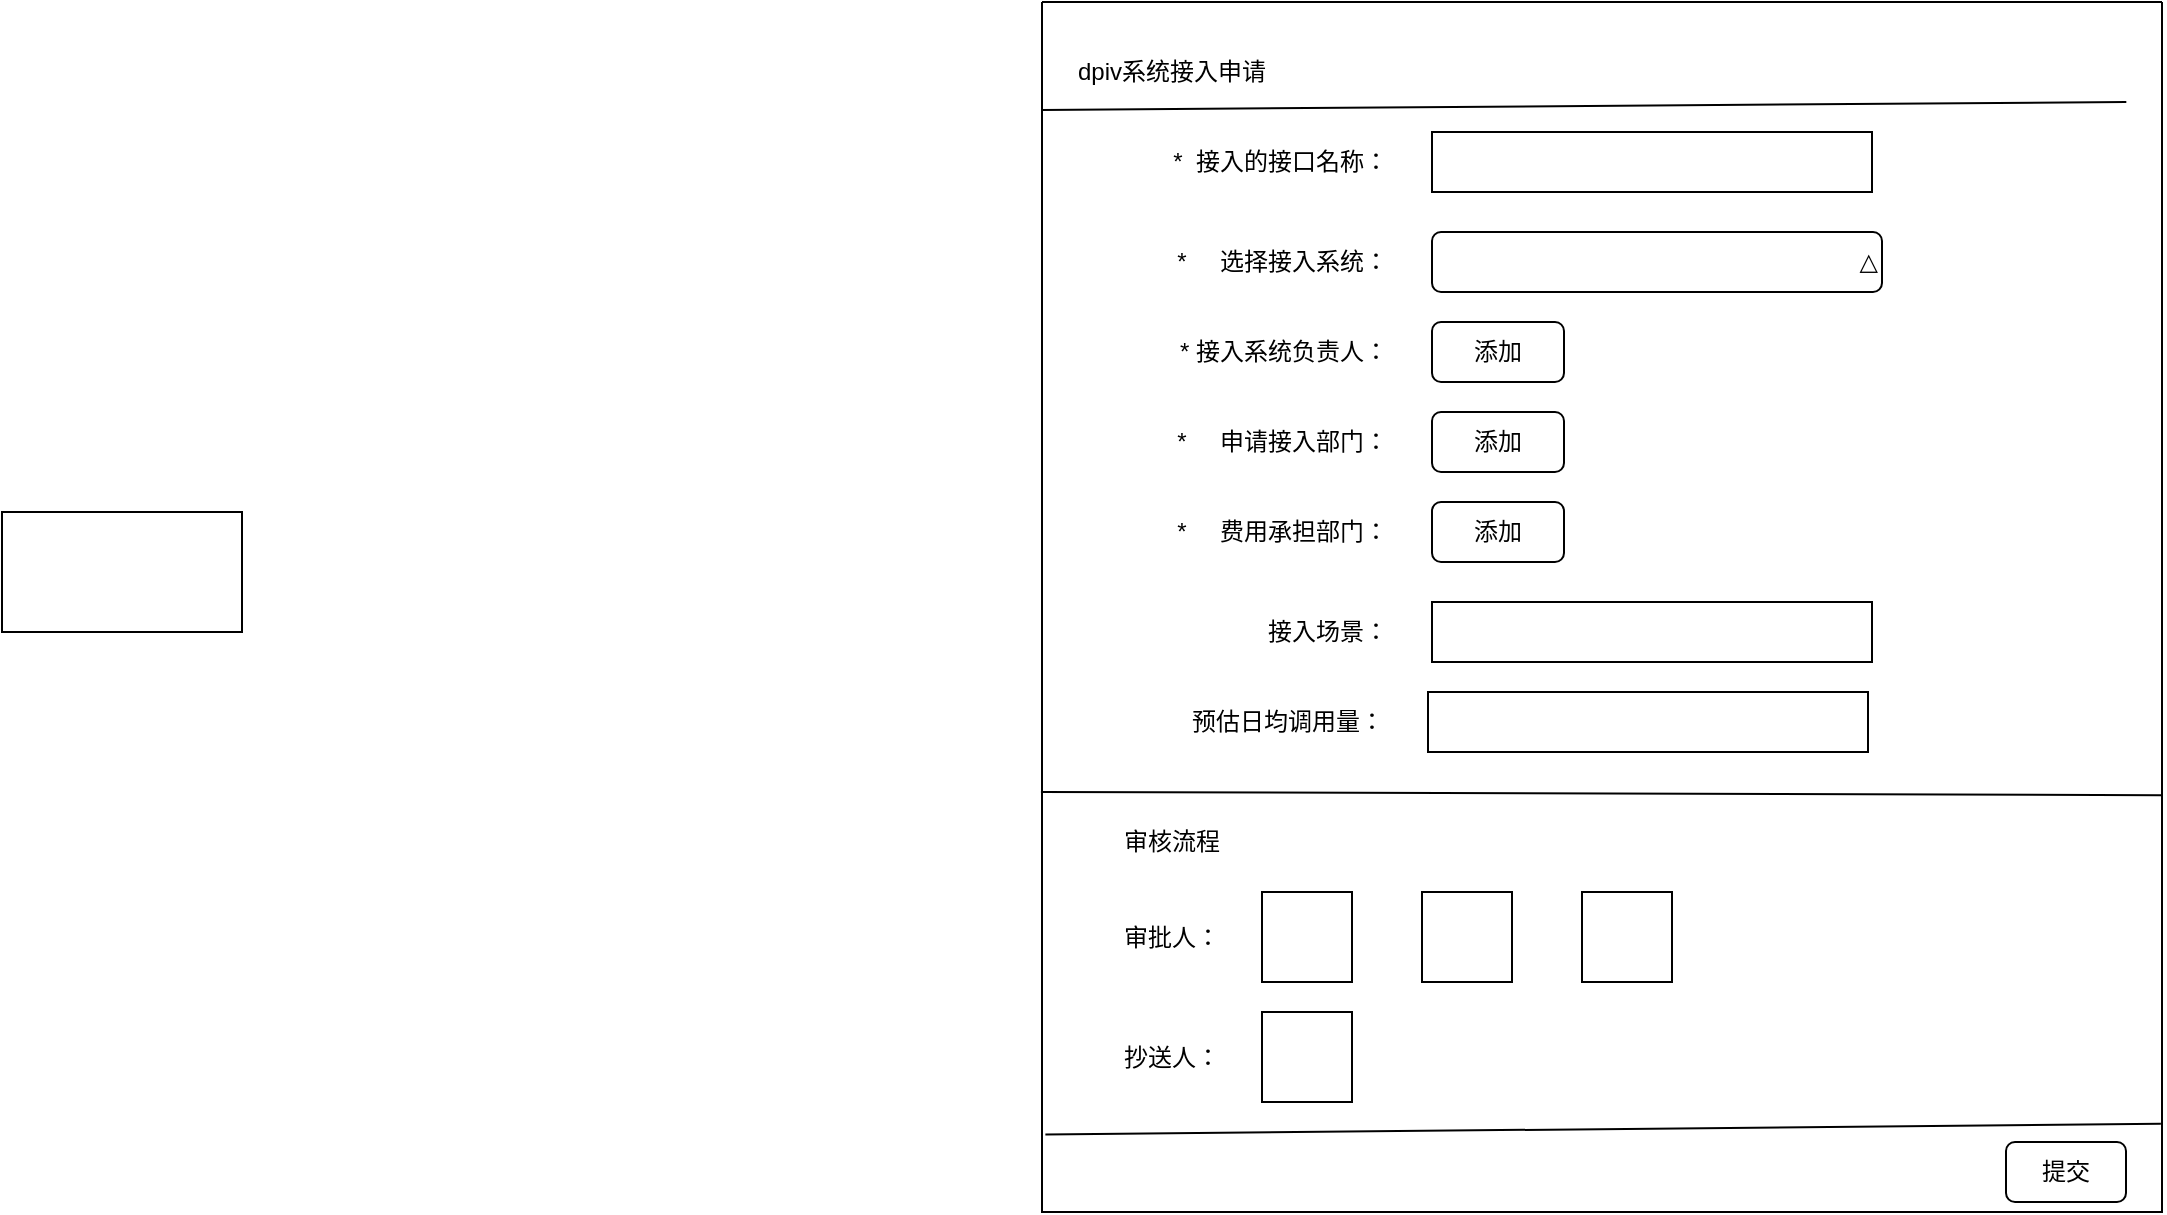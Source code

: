 <mxfile version="17.2.4" type="github" pages="2">
  <diagram id="SPryIYpsjw8ReC2oxJ1D" name="系统接入申请">
    <mxGraphModel dx="2329" dy="609" grid="1" gridSize="10" guides="1" tooltips="1" connect="1" arrows="1" fold="1" page="1" pageScale="1" pageWidth="827" pageHeight="1169" math="0" shadow="0">
      <root>
        <mxCell id="0" />
        <mxCell id="1" parent="0" />
        <mxCell id="x-UZEwV3KDi1-HlXAOjM-2" value="" style="swimlane;startSize=0;" vertex="1" parent="1">
          <mxGeometry x="170" y="85" width="560" height="605" as="geometry" />
        </mxCell>
        <mxCell id="x-UZEwV3KDi1-HlXAOjM-6" value="dpiv系统接入申请" style="text;html=1;strokeColor=none;fillColor=none;align=center;verticalAlign=middle;whiteSpace=wrap;rounded=0;" vertex="1" parent="x-UZEwV3KDi1-HlXAOjM-2">
          <mxGeometry y="20" width="130" height="30" as="geometry" />
        </mxCell>
        <mxCell id="x-UZEwV3KDi1-HlXAOjM-10" value="*&amp;nbsp; &amp;nbsp; &amp;nbsp;申请接入部门：" style="text;html=1;strokeColor=none;fillColor=none;align=right;verticalAlign=middle;whiteSpace=wrap;rounded=0;" vertex="1" parent="x-UZEwV3KDi1-HlXAOjM-2">
          <mxGeometry x="45" y="205" width="130" height="30" as="geometry" />
        </mxCell>
        <mxCell id="x-UZEwV3KDi1-HlXAOjM-16" value="*&amp;nbsp; &amp;nbsp; &amp;nbsp;费用承担部门：" style="text;html=1;strokeColor=none;fillColor=none;align=right;verticalAlign=middle;whiteSpace=wrap;rounded=0;" vertex="1" parent="x-UZEwV3KDi1-HlXAOjM-2">
          <mxGeometry x="65" y="250" width="110" height="30" as="geometry" />
        </mxCell>
        <mxCell id="x-UZEwV3KDi1-HlXAOjM-20" value="添加" style="rounded=1;whiteSpace=wrap;html=1;" vertex="1" parent="x-UZEwV3KDi1-HlXAOjM-2">
          <mxGeometry x="195" y="205" width="66" height="30" as="geometry" />
        </mxCell>
        <mxCell id="x-UZEwV3KDi1-HlXAOjM-21" value="添加" style="rounded=1;whiteSpace=wrap;html=1;" vertex="1" parent="x-UZEwV3KDi1-HlXAOjM-2">
          <mxGeometry x="195" y="250" width="66" height="30" as="geometry" />
        </mxCell>
        <mxCell id="x-UZEwV3KDi1-HlXAOjM-22" value="*&amp;nbsp; 接入的接口名称：" style="text;html=1;strokeColor=none;fillColor=none;align=right;verticalAlign=middle;whiteSpace=wrap;rounded=0;" vertex="1" parent="x-UZEwV3KDi1-HlXAOjM-2">
          <mxGeometry x="45" y="65" width="130" height="30" as="geometry" />
        </mxCell>
        <mxCell id="x-UZEwV3KDi1-HlXAOjM-23" value="" style="rounded=0;whiteSpace=wrap;html=1;" vertex="1" parent="x-UZEwV3KDi1-HlXAOjM-2">
          <mxGeometry x="195" y="65" width="220" height="30" as="geometry" />
        </mxCell>
        <mxCell id="x-UZEwV3KDi1-HlXAOjM-24" value="*&amp;nbsp; &amp;nbsp; &amp;nbsp;选择接入系统：" style="text;html=1;strokeColor=none;fillColor=none;align=right;verticalAlign=middle;whiteSpace=wrap;rounded=0;" vertex="1" parent="x-UZEwV3KDi1-HlXAOjM-2">
          <mxGeometry x="45" y="115" width="130" height="30" as="geometry" />
        </mxCell>
        <mxCell id="x-UZEwV3KDi1-HlXAOjM-25" value="△" style="rounded=1;whiteSpace=wrap;html=1;align=right;" vertex="1" parent="x-UZEwV3KDi1-HlXAOjM-2">
          <mxGeometry x="195" y="115" width="225" height="30" as="geometry" />
        </mxCell>
        <mxCell id="x-UZEwV3KDi1-HlXAOjM-26" value="* 接入系统负责人：" style="text;html=1;strokeColor=none;fillColor=none;align=right;verticalAlign=middle;whiteSpace=wrap;rounded=0;" vertex="1" parent="x-UZEwV3KDi1-HlXAOjM-2">
          <mxGeometry x="45" y="160" width="130" height="30" as="geometry" />
        </mxCell>
        <mxCell id="x-UZEwV3KDi1-HlXAOjM-27" value="添加" style="rounded=1;whiteSpace=wrap;html=1;" vertex="1" parent="x-UZEwV3KDi1-HlXAOjM-2">
          <mxGeometry x="195" y="160" width="66" height="30" as="geometry" />
        </mxCell>
        <mxCell id="x-UZEwV3KDi1-HlXAOjM-28" value="接入场景：" style="text;html=1;strokeColor=none;fillColor=none;align=right;verticalAlign=middle;whiteSpace=wrap;rounded=0;" vertex="1" parent="x-UZEwV3KDi1-HlXAOjM-2">
          <mxGeometry x="45" y="300" width="130" height="30" as="geometry" />
        </mxCell>
        <mxCell id="x-UZEwV3KDi1-HlXAOjM-32" value="" style="rounded=0;whiteSpace=wrap;html=1;" vertex="1" parent="x-UZEwV3KDi1-HlXAOjM-2">
          <mxGeometry x="195" y="300" width="220" height="30" as="geometry" />
        </mxCell>
        <mxCell id="x-UZEwV3KDi1-HlXAOjM-33" value="预估日均调用量：" style="text;html=1;strokeColor=none;fillColor=none;align=right;verticalAlign=middle;whiteSpace=wrap;rounded=0;" vertex="1" parent="x-UZEwV3KDi1-HlXAOjM-2">
          <mxGeometry x="43" y="345" width="130" height="30" as="geometry" />
        </mxCell>
        <mxCell id="x-UZEwV3KDi1-HlXAOjM-34" value="" style="rounded=0;whiteSpace=wrap;html=1;" vertex="1" parent="x-UZEwV3KDi1-HlXAOjM-2">
          <mxGeometry x="193" y="345" width="220" height="30" as="geometry" />
        </mxCell>
        <mxCell id="x-UZEwV3KDi1-HlXAOjM-37" value="审核流程" style="text;html=1;strokeColor=none;fillColor=none;align=center;verticalAlign=middle;whiteSpace=wrap;rounded=0;" vertex="1" parent="x-UZEwV3KDi1-HlXAOjM-2">
          <mxGeometry y="405" width="130" height="30" as="geometry" />
        </mxCell>
        <mxCell id="x-UZEwV3KDi1-HlXAOjM-39" value="" style="whiteSpace=wrap;html=1;aspect=fixed;" vertex="1" parent="x-UZEwV3KDi1-HlXAOjM-2">
          <mxGeometry x="110" y="445" width="45" height="45" as="geometry" />
        </mxCell>
        <mxCell id="x-UZEwV3KDi1-HlXAOjM-40" value="审批人：" style="text;html=1;strokeColor=none;fillColor=none;align=center;verticalAlign=middle;whiteSpace=wrap;rounded=0;" vertex="1" parent="x-UZEwV3KDi1-HlXAOjM-2">
          <mxGeometry y="452.5" width="130" height="30" as="geometry" />
        </mxCell>
        <mxCell id="x-UZEwV3KDi1-HlXAOjM-41" value="" style="whiteSpace=wrap;html=1;aspect=fixed;" vertex="1" parent="x-UZEwV3KDi1-HlXAOjM-2">
          <mxGeometry x="190" y="445" width="45" height="45" as="geometry" />
        </mxCell>
        <mxCell id="x-UZEwV3KDi1-HlXAOjM-42" value="" style="whiteSpace=wrap;html=1;aspect=fixed;" vertex="1" parent="x-UZEwV3KDi1-HlXAOjM-2">
          <mxGeometry x="270" y="445" width="45" height="45" as="geometry" />
        </mxCell>
        <mxCell id="x-UZEwV3KDi1-HlXAOjM-43" value="抄送人：" style="text;html=1;strokeColor=none;fillColor=none;align=center;verticalAlign=middle;whiteSpace=wrap;rounded=0;" vertex="1" parent="x-UZEwV3KDi1-HlXAOjM-2">
          <mxGeometry y="512.5" width="130" height="30" as="geometry" />
        </mxCell>
        <mxCell id="x-UZEwV3KDi1-HlXAOjM-44" value="" style="whiteSpace=wrap;html=1;aspect=fixed;" vertex="1" parent="x-UZEwV3KDi1-HlXAOjM-2">
          <mxGeometry x="110" y="505" width="45" height="45" as="geometry" />
        </mxCell>
        <mxCell id="x-UZEwV3KDi1-HlXAOjM-47" value="提交" style="rounded=1;whiteSpace=wrap;html=1;" vertex="1" parent="x-UZEwV3KDi1-HlXAOjM-2">
          <mxGeometry x="482" y="570" width="60" height="30" as="geometry" />
        </mxCell>
        <mxCell id="x-UZEwV3KDi1-HlXAOjM-5" value="" style="endArrow=none;html=1;rounded=0;exitX=-0.003;exitY=0.082;exitDx=0;exitDy=0;exitPerimeter=0;entryX=1.001;entryY=0.078;entryDx=0;entryDy=0;entryPerimeter=0;" edge="1" parent="1">
          <mxGeometry width="50" height="50" relative="1" as="geometry">
            <mxPoint x="170.0" y="139" as="sourcePoint" />
            <mxPoint x="712.16" y="135" as="targetPoint" />
          </mxGeometry>
        </mxCell>
        <mxCell id="x-UZEwV3KDi1-HlXAOjM-35" value="" style="endArrow=none;html=1;rounded=0;exitX=-0.001;exitY=0.714;exitDx=0;exitDy=0;exitPerimeter=0;entryX=1;entryY=0.719;entryDx=0;entryDy=0;entryPerimeter=0;" edge="1" parent="1">
          <mxGeometry width="50" height="50" relative="1" as="geometry">
            <mxPoint x="169.46" y="479.97" as="sourcePoint" />
            <mxPoint x="730" y="481.575" as="targetPoint" />
          </mxGeometry>
        </mxCell>
        <mxCell id="x-UZEwV3KDi1-HlXAOjM-38" value="" style="rounded=0;whiteSpace=wrap;html=1;" vertex="1" parent="1">
          <mxGeometry x="-350" y="340" width="120" height="60" as="geometry" />
        </mxCell>
        <mxCell id="x-UZEwV3KDi1-HlXAOjM-45" value="" style="endArrow=none;html=1;rounded=0;exitX=0.003;exitY=0.936;exitDx=0;exitDy=0;exitPerimeter=0;entryX=0.999;entryY=0.927;entryDx=0;entryDy=0;entryPerimeter=0;" edge="1" parent="1" source="x-UZEwV3KDi1-HlXAOjM-2" target="x-UZEwV3KDi1-HlXAOjM-2">
          <mxGeometry width="50" height="50" relative="1" as="geometry">
            <mxPoint x="179.46" y="489.97" as="sourcePoint" />
            <mxPoint x="740" y="491.575" as="targetPoint" />
          </mxGeometry>
        </mxCell>
      </root>
    </mxGraphModel>
  </diagram>
  <diagram id="u-PxxDbpQcnC8XoLrh4K" name="自助查询">
    <mxGraphModel dx="1502" dy="609" grid="1" gridSize="10" guides="1" tooltips="1" connect="1" arrows="1" fold="1" page="1" pageScale="1" pageWidth="827" pageHeight="1169" math="0" shadow="0">
      <root>
        <mxCell id="0" />
        <mxCell id="1" parent="0" />
        <mxCell id="EwAFlvkXxYl7o3pyVqEa-1" value="" style="swimlane;startSize=0;" vertex="1" parent="1">
          <mxGeometry x="60" y="50" width="760" height="540" as="geometry" />
        </mxCell>
        <mxCell id="EwAFlvkXxYl7o3pyVqEa-2" value="自助查询页面" style="text;html=1;strokeColor=none;fillColor=none;align=center;verticalAlign=middle;whiteSpace=wrap;rounded=0;" vertex="1" parent="EwAFlvkXxYl7o3pyVqEa-1">
          <mxGeometry x="30" y="4" width="80" height="30" as="geometry" />
        </mxCell>
        <mxCell id="EwAFlvkXxYl7o3pyVqEa-4" value="" style="rounded=0;whiteSpace=wrap;html=1;" vertex="1" parent="EwAFlvkXxYl7o3pyVqEa-1">
          <mxGeometry x="100" y="54" width="120" height="30" as="geometry" />
        </mxCell>
        <mxCell id="EwAFlvkXxYl7o3pyVqEa-5" value="部门编码：" style="text;html=1;strokeColor=none;fillColor=none;align=center;verticalAlign=middle;whiteSpace=wrap;rounded=0;" vertex="1" parent="EwAFlvkXxYl7o3pyVqEa-1">
          <mxGeometry x="30" y="54" width="70" height="30" as="geometry" />
        </mxCell>
        <mxCell id="EwAFlvkXxYl7o3pyVqEa-6" value="" style="rounded=0;whiteSpace=wrap;html=1;" vertex="1" parent="EwAFlvkXxYl7o3pyVqEa-1">
          <mxGeometry x="316" y="54" width="120" height="30" as="geometry" />
        </mxCell>
        <mxCell id="EwAFlvkXxYl7o3pyVqEa-7" value="系统简码：" style="text;html=1;strokeColor=none;fillColor=none;align=center;verticalAlign=middle;whiteSpace=wrap;rounded=0;" vertex="1" parent="EwAFlvkXxYl7o3pyVqEa-1">
          <mxGeometry x="246" y="54" width="70" height="30" as="geometry" />
        </mxCell>
        <mxCell id="EwAFlvkXxYl7o3pyVqEa-8" value="" style="rounded=0;whiteSpace=wrap;html=1;" vertex="1" parent="EwAFlvkXxYl7o3pyVqEa-1">
          <mxGeometry x="100" y="105" width="120" height="30" as="geometry" />
        </mxCell>
        <mxCell id="EwAFlvkXxYl7o3pyVqEa-9" value="开始时间：" style="text;html=1;strokeColor=none;fillColor=none;align=center;verticalAlign=middle;whiteSpace=wrap;rounded=0;" vertex="1" parent="EwAFlvkXxYl7o3pyVqEa-1">
          <mxGeometry x="30" y="105" width="70" height="30" as="geometry" />
        </mxCell>
        <mxCell id="EwAFlvkXxYl7o3pyVqEa-10" value="" style="rounded=0;whiteSpace=wrap;html=1;" vertex="1" parent="EwAFlvkXxYl7o3pyVqEa-1">
          <mxGeometry x="316" y="105" width="120" height="30" as="geometry" />
        </mxCell>
        <mxCell id="EwAFlvkXxYl7o3pyVqEa-11" value="结束时间：" style="text;html=1;strokeColor=none;fillColor=none;align=center;verticalAlign=middle;whiteSpace=wrap;rounded=0;" vertex="1" parent="EwAFlvkXxYl7o3pyVqEa-1">
          <mxGeometry x="244" y="105" width="70" height="30" as="geometry" />
        </mxCell>
        <mxCell id="EwAFlvkXxYl7o3pyVqEa-12" value="" style="rounded=0;whiteSpace=wrap;html=1;" vertex="1" parent="EwAFlvkXxYl7o3pyVqEa-1">
          <mxGeometry x="570" y="54" width="120" height="30" as="geometry" />
        </mxCell>
        <mxCell id="EwAFlvkXxYl7o3pyVqEa-13" value="供应商编码：" style="text;html=1;strokeColor=none;fillColor=none;align=center;verticalAlign=middle;whiteSpace=wrap;rounded=0;" vertex="1" parent="EwAFlvkXxYl7o3pyVqEa-1">
          <mxGeometry x="470" y="54" width="80" height="30" as="geometry" />
        </mxCell>
        <mxCell id="EwAFlvkXxYl7o3pyVqEa-14" value="查询" style="rounded=1;whiteSpace=wrap;html=1;" vertex="1" parent="EwAFlvkXxYl7o3pyVqEa-1">
          <mxGeometry x="472" y="105" width="60" height="30" as="geometry" />
        </mxCell>
        <mxCell id="EwAFlvkXxYl7o3pyVqEa-15" value="重置" style="rounded=1;whiteSpace=wrap;html=1;" vertex="1" parent="EwAFlvkXxYl7o3pyVqEa-1">
          <mxGeometry x="550" y="105" width="60" height="30" as="geometry" />
        </mxCell>
        <mxCell id="EwAFlvkXxYl7o3pyVqEa-32" value="" style="shape=table;html=1;whiteSpace=wrap;startSize=0;container=1;collapsible=0;childLayout=tableLayout;" vertex="1" parent="EwAFlvkXxYl7o3pyVqEa-1">
          <mxGeometry x="30" y="221" width="230" height="120" as="geometry" />
        </mxCell>
        <mxCell id="EwAFlvkXxYl7o3pyVqEa-33" value="" style="shape=tableRow;horizontal=0;startSize=0;swimlaneHead=0;swimlaneBody=0;top=0;left=0;bottom=0;right=0;collapsible=0;dropTarget=0;fillColor=none;points=[[0,0.5],[1,0.5]];portConstraint=eastwest;" vertex="1" parent="EwAFlvkXxYl7o3pyVqEa-32">
          <mxGeometry width="230" height="40" as="geometry" />
        </mxCell>
        <mxCell id="EwAFlvkXxYl7o3pyVqEa-34" value="序号" style="shape=partialRectangle;html=1;whiteSpace=wrap;connectable=0;fillColor=none;top=0;left=0;bottom=0;right=0;overflow=hidden;" vertex="1" parent="EwAFlvkXxYl7o3pyVqEa-33">
          <mxGeometry width="77" height="40" as="geometry">
            <mxRectangle width="77" height="40" as="alternateBounds" />
          </mxGeometry>
        </mxCell>
        <mxCell id="EwAFlvkXxYl7o3pyVqEa-35" value="部门编码" style="shape=partialRectangle;html=1;whiteSpace=wrap;connectable=0;fillColor=none;top=0;left=0;bottom=0;right=0;overflow=hidden;" vertex="1" parent="EwAFlvkXxYl7o3pyVqEa-33">
          <mxGeometry x="77" width="76" height="40" as="geometry">
            <mxRectangle width="76" height="40" as="alternateBounds" />
          </mxGeometry>
        </mxCell>
        <mxCell id="EwAFlvkXxYl7o3pyVqEa-36" value="部门名称" style="shape=partialRectangle;html=1;whiteSpace=wrap;connectable=0;fillColor=none;top=0;left=0;bottom=0;right=0;overflow=hidden;" vertex="1" parent="EwAFlvkXxYl7o3pyVqEa-33">
          <mxGeometry x="153" width="77" height="40" as="geometry">
            <mxRectangle width="77" height="40" as="alternateBounds" />
          </mxGeometry>
        </mxCell>
        <mxCell id="EwAFlvkXxYl7o3pyVqEa-37" value="" style="shape=tableRow;horizontal=0;startSize=0;swimlaneHead=0;swimlaneBody=0;top=0;left=0;bottom=0;right=0;collapsible=0;dropTarget=0;fillColor=none;points=[[0,0.5],[1,0.5]];portConstraint=eastwest;" vertex="1" parent="EwAFlvkXxYl7o3pyVqEa-32">
          <mxGeometry y="40" width="230" height="40" as="geometry" />
        </mxCell>
        <mxCell id="EwAFlvkXxYl7o3pyVqEa-38" value="" style="shape=partialRectangle;html=1;whiteSpace=wrap;connectable=0;fillColor=none;top=0;left=0;bottom=0;right=0;overflow=hidden;" vertex="1" parent="EwAFlvkXxYl7o3pyVqEa-37">
          <mxGeometry width="77" height="40" as="geometry">
            <mxRectangle width="77" height="40" as="alternateBounds" />
          </mxGeometry>
        </mxCell>
        <mxCell id="EwAFlvkXxYl7o3pyVqEa-39" value="" style="shape=partialRectangle;html=1;whiteSpace=wrap;connectable=0;fillColor=none;top=0;left=0;bottom=0;right=0;overflow=hidden;" vertex="1" parent="EwAFlvkXxYl7o3pyVqEa-37">
          <mxGeometry x="77" width="76" height="40" as="geometry">
            <mxRectangle width="76" height="40" as="alternateBounds" />
          </mxGeometry>
        </mxCell>
        <mxCell id="EwAFlvkXxYl7o3pyVqEa-40" value="" style="shape=partialRectangle;html=1;whiteSpace=wrap;connectable=0;fillColor=none;top=0;left=0;bottom=0;right=0;overflow=hidden;" vertex="1" parent="EwAFlvkXxYl7o3pyVqEa-37">
          <mxGeometry x="153" width="77" height="40" as="geometry">
            <mxRectangle width="77" height="40" as="alternateBounds" />
          </mxGeometry>
        </mxCell>
        <mxCell id="EwAFlvkXxYl7o3pyVqEa-41" value="" style="shape=tableRow;horizontal=0;startSize=0;swimlaneHead=0;swimlaneBody=0;top=0;left=0;bottom=0;right=0;collapsible=0;dropTarget=0;fillColor=none;points=[[0,0.5],[1,0.5]];portConstraint=eastwest;" vertex="1" parent="EwAFlvkXxYl7o3pyVqEa-32">
          <mxGeometry y="80" width="230" height="40" as="geometry" />
        </mxCell>
        <mxCell id="EwAFlvkXxYl7o3pyVqEa-42" value="" style="shape=partialRectangle;html=1;whiteSpace=wrap;connectable=0;fillColor=none;top=0;left=0;bottom=0;right=0;overflow=hidden;" vertex="1" parent="EwAFlvkXxYl7o3pyVqEa-41">
          <mxGeometry width="77" height="40" as="geometry">
            <mxRectangle width="77" height="40" as="alternateBounds" />
          </mxGeometry>
        </mxCell>
        <mxCell id="EwAFlvkXxYl7o3pyVqEa-43" value="" style="shape=partialRectangle;html=1;whiteSpace=wrap;connectable=0;fillColor=none;top=0;left=0;bottom=0;right=0;overflow=hidden;" vertex="1" parent="EwAFlvkXxYl7o3pyVqEa-41">
          <mxGeometry x="77" width="76" height="40" as="geometry">
            <mxRectangle width="76" height="40" as="alternateBounds" />
          </mxGeometry>
        </mxCell>
        <mxCell id="EwAFlvkXxYl7o3pyVqEa-44" value="" style="shape=partialRectangle;html=1;whiteSpace=wrap;connectable=0;fillColor=none;top=0;left=0;bottom=0;right=0;overflow=hidden;pointerEvents=1;" vertex="1" parent="EwAFlvkXxYl7o3pyVqEa-41">
          <mxGeometry x="153" width="77" height="40" as="geometry">
            <mxRectangle width="77" height="40" as="alternateBounds" />
          </mxGeometry>
        </mxCell>
        <mxCell id="EwAFlvkXxYl7o3pyVqEa-45" value="" style="shape=table;html=1;whiteSpace=wrap;startSize=0;container=1;collapsible=0;childLayout=tableLayout;" vertex="1" parent="EwAFlvkXxYl7o3pyVqEa-1">
          <mxGeometry x="260" y="221" width="260" height="120" as="geometry" />
        </mxCell>
        <mxCell id="EwAFlvkXxYl7o3pyVqEa-46" value="" style="shape=tableRow;horizontal=0;startSize=0;swimlaneHead=0;swimlaneBody=0;top=0;left=0;bottom=0;right=0;collapsible=0;dropTarget=0;fillColor=none;points=[[0,0.5],[1,0.5]];portConstraint=eastwest;" vertex="1" parent="EwAFlvkXxYl7o3pyVqEa-45">
          <mxGeometry width="260" height="40" as="geometry" />
        </mxCell>
        <mxCell id="EwAFlvkXxYl7o3pyVqEa-47" value="供应商编码" style="shape=partialRectangle;html=1;whiteSpace=wrap;connectable=0;fillColor=none;top=0;left=0;bottom=0;right=0;overflow=hidden;" vertex="1" parent="EwAFlvkXxYl7o3pyVqEa-46">
          <mxGeometry width="90" height="40" as="geometry">
            <mxRectangle width="90" height="40" as="alternateBounds" />
          </mxGeometry>
        </mxCell>
        <mxCell id="EwAFlvkXxYl7o3pyVqEa-48" value="供应商名称" style="shape=partialRectangle;html=1;whiteSpace=wrap;connectable=0;fillColor=none;top=0;left=0;bottom=0;right=0;overflow=hidden;" vertex="1" parent="EwAFlvkXxYl7o3pyVqEa-46">
          <mxGeometry x="90" width="83" height="40" as="geometry">
            <mxRectangle width="83" height="40" as="alternateBounds" />
          </mxGeometry>
        </mxCell>
        <mxCell id="EwAFlvkXxYl7o3pyVqEa-49" value="接口编码" style="shape=partialRectangle;html=1;whiteSpace=wrap;connectable=0;fillColor=none;top=0;left=0;bottom=0;right=0;overflow=hidden;" vertex="1" parent="EwAFlvkXxYl7o3pyVqEa-46">
          <mxGeometry x="173" width="87" height="40" as="geometry">
            <mxRectangle width="87" height="40" as="alternateBounds" />
          </mxGeometry>
        </mxCell>
        <mxCell id="EwAFlvkXxYl7o3pyVqEa-50" value="" style="shape=tableRow;horizontal=0;startSize=0;swimlaneHead=0;swimlaneBody=0;top=0;left=0;bottom=0;right=0;collapsible=0;dropTarget=0;fillColor=none;points=[[0,0.5],[1,0.5]];portConstraint=eastwest;" vertex="1" parent="EwAFlvkXxYl7o3pyVqEa-45">
          <mxGeometry y="40" width="260" height="40" as="geometry" />
        </mxCell>
        <mxCell id="EwAFlvkXxYl7o3pyVqEa-51" value="" style="shape=partialRectangle;html=1;whiteSpace=wrap;connectable=0;fillColor=none;top=0;left=0;bottom=0;right=0;overflow=hidden;" vertex="1" parent="EwAFlvkXxYl7o3pyVqEa-50">
          <mxGeometry width="90" height="40" as="geometry">
            <mxRectangle width="90" height="40" as="alternateBounds" />
          </mxGeometry>
        </mxCell>
        <mxCell id="EwAFlvkXxYl7o3pyVqEa-52" value="" style="shape=partialRectangle;html=1;whiteSpace=wrap;connectable=0;fillColor=none;top=0;left=0;bottom=0;right=0;overflow=hidden;" vertex="1" parent="EwAFlvkXxYl7o3pyVqEa-50">
          <mxGeometry x="90" width="83" height="40" as="geometry">
            <mxRectangle width="83" height="40" as="alternateBounds" />
          </mxGeometry>
        </mxCell>
        <mxCell id="EwAFlvkXxYl7o3pyVqEa-53" value="" style="shape=partialRectangle;html=1;whiteSpace=wrap;connectable=0;fillColor=none;top=0;left=0;bottom=0;right=0;overflow=hidden;" vertex="1" parent="EwAFlvkXxYl7o3pyVqEa-50">
          <mxGeometry x="173" width="87" height="40" as="geometry">
            <mxRectangle width="87" height="40" as="alternateBounds" />
          </mxGeometry>
        </mxCell>
        <mxCell id="EwAFlvkXxYl7o3pyVqEa-54" value="" style="shape=tableRow;horizontal=0;startSize=0;swimlaneHead=0;swimlaneBody=0;top=0;left=0;bottom=0;right=0;collapsible=0;dropTarget=0;fillColor=none;points=[[0,0.5],[1,0.5]];portConstraint=eastwest;" vertex="1" parent="EwAFlvkXxYl7o3pyVqEa-45">
          <mxGeometry y="80" width="260" height="40" as="geometry" />
        </mxCell>
        <mxCell id="EwAFlvkXxYl7o3pyVqEa-55" value="" style="shape=partialRectangle;html=1;whiteSpace=wrap;connectable=0;fillColor=none;top=0;left=0;bottom=0;right=0;overflow=hidden;" vertex="1" parent="EwAFlvkXxYl7o3pyVqEa-54">
          <mxGeometry width="90" height="40" as="geometry">
            <mxRectangle width="90" height="40" as="alternateBounds" />
          </mxGeometry>
        </mxCell>
        <mxCell id="EwAFlvkXxYl7o3pyVqEa-56" value="" style="shape=partialRectangle;html=1;whiteSpace=wrap;connectable=0;fillColor=none;top=0;left=0;bottom=0;right=0;overflow=hidden;" vertex="1" parent="EwAFlvkXxYl7o3pyVqEa-54">
          <mxGeometry x="90" width="83" height="40" as="geometry">
            <mxRectangle width="83" height="40" as="alternateBounds" />
          </mxGeometry>
        </mxCell>
        <mxCell id="EwAFlvkXxYl7o3pyVqEa-57" value="" style="shape=partialRectangle;html=1;whiteSpace=wrap;connectable=0;fillColor=none;top=0;left=0;bottom=0;right=0;overflow=hidden;pointerEvents=1;" vertex="1" parent="EwAFlvkXxYl7o3pyVqEa-54">
          <mxGeometry x="173" width="87" height="40" as="geometry">
            <mxRectangle width="87" height="40" as="alternateBounds" />
          </mxGeometry>
        </mxCell>
        <mxCell id="EwAFlvkXxYl7o3pyVqEa-58" value="" style="shape=table;html=1;whiteSpace=wrap;startSize=0;container=1;collapsible=0;childLayout=tableLayout;" vertex="1" parent="EwAFlvkXxYl7o3pyVqEa-1">
          <mxGeometry x="520" y="221" width="227" height="120" as="geometry" />
        </mxCell>
        <mxCell id="EwAFlvkXxYl7o3pyVqEa-59" value="" style="shape=tableRow;horizontal=0;startSize=0;swimlaneHead=0;swimlaneBody=0;top=0;left=0;bottom=0;right=0;collapsible=0;dropTarget=0;fillColor=none;points=[[0,0.5],[1,0.5]];portConstraint=eastwest;" vertex="1" parent="EwAFlvkXxYl7o3pyVqEa-58">
          <mxGeometry width="227" height="40" as="geometry" />
        </mxCell>
        <mxCell id="EwAFlvkXxYl7o3pyVqEa-60" value="接口名称" style="shape=partialRectangle;html=1;whiteSpace=wrap;connectable=0;fillColor=none;top=0;left=0;bottom=0;right=0;overflow=hidden;" vertex="1" parent="EwAFlvkXxYl7o3pyVqEa-59">
          <mxGeometry width="76" height="40" as="geometry">
            <mxRectangle width="76" height="40" as="alternateBounds" />
          </mxGeometry>
        </mxCell>
        <mxCell id="EwAFlvkXxYl7o3pyVqEa-61" value="调用量" style="shape=partialRectangle;html=1;whiteSpace=wrap;connectable=0;fillColor=none;top=0;left=0;bottom=0;right=0;overflow=hidden;" vertex="1" parent="EwAFlvkXxYl7o3pyVqEa-59">
          <mxGeometry x="76" width="75" height="40" as="geometry">
            <mxRectangle width="75" height="40" as="alternateBounds" />
          </mxGeometry>
        </mxCell>
        <mxCell id="EwAFlvkXxYl7o3pyVqEa-62" value="费用" style="shape=partialRectangle;html=1;whiteSpace=wrap;connectable=0;fillColor=none;top=0;left=0;bottom=0;right=0;overflow=hidden;" vertex="1" parent="EwAFlvkXxYl7o3pyVqEa-59">
          <mxGeometry x="151" width="76" height="40" as="geometry">
            <mxRectangle width="76" height="40" as="alternateBounds" />
          </mxGeometry>
        </mxCell>
        <mxCell id="EwAFlvkXxYl7o3pyVqEa-63" value="" style="shape=tableRow;horizontal=0;startSize=0;swimlaneHead=0;swimlaneBody=0;top=0;left=0;bottom=0;right=0;collapsible=0;dropTarget=0;fillColor=none;points=[[0,0.5],[1,0.5]];portConstraint=eastwest;" vertex="1" parent="EwAFlvkXxYl7o3pyVqEa-58">
          <mxGeometry y="40" width="227" height="40" as="geometry" />
        </mxCell>
        <mxCell id="EwAFlvkXxYl7o3pyVqEa-64" value="" style="shape=partialRectangle;html=1;whiteSpace=wrap;connectable=0;fillColor=none;top=0;left=0;bottom=0;right=0;overflow=hidden;" vertex="1" parent="EwAFlvkXxYl7o3pyVqEa-63">
          <mxGeometry width="76" height="40" as="geometry">
            <mxRectangle width="76" height="40" as="alternateBounds" />
          </mxGeometry>
        </mxCell>
        <mxCell id="EwAFlvkXxYl7o3pyVqEa-65" value="" style="shape=partialRectangle;html=1;whiteSpace=wrap;connectable=0;fillColor=none;top=0;left=0;bottom=0;right=0;overflow=hidden;" vertex="1" parent="EwAFlvkXxYl7o3pyVqEa-63">
          <mxGeometry x="76" width="75" height="40" as="geometry">
            <mxRectangle width="75" height="40" as="alternateBounds" />
          </mxGeometry>
        </mxCell>
        <mxCell id="EwAFlvkXxYl7o3pyVqEa-66" value="" style="shape=partialRectangle;html=1;whiteSpace=wrap;connectable=0;fillColor=none;top=0;left=0;bottom=0;right=0;overflow=hidden;" vertex="1" parent="EwAFlvkXxYl7o3pyVqEa-63">
          <mxGeometry x="151" width="76" height="40" as="geometry">
            <mxRectangle width="76" height="40" as="alternateBounds" />
          </mxGeometry>
        </mxCell>
        <mxCell id="EwAFlvkXxYl7o3pyVqEa-67" value="" style="shape=tableRow;horizontal=0;startSize=0;swimlaneHead=0;swimlaneBody=0;top=0;left=0;bottom=0;right=0;collapsible=0;dropTarget=0;fillColor=none;points=[[0,0.5],[1,0.5]];portConstraint=eastwest;" vertex="1" parent="EwAFlvkXxYl7o3pyVqEa-58">
          <mxGeometry y="80" width="227" height="40" as="geometry" />
        </mxCell>
        <mxCell id="EwAFlvkXxYl7o3pyVqEa-68" value="" style="shape=partialRectangle;html=1;whiteSpace=wrap;connectable=0;fillColor=none;top=0;left=0;bottom=0;right=0;overflow=hidden;" vertex="1" parent="EwAFlvkXxYl7o3pyVqEa-67">
          <mxGeometry width="76" height="40" as="geometry">
            <mxRectangle width="76" height="40" as="alternateBounds" />
          </mxGeometry>
        </mxCell>
        <mxCell id="EwAFlvkXxYl7o3pyVqEa-69" value="" style="shape=partialRectangle;html=1;whiteSpace=wrap;connectable=0;fillColor=none;top=0;left=0;bottom=0;right=0;overflow=hidden;" vertex="1" parent="EwAFlvkXxYl7o3pyVqEa-67">
          <mxGeometry x="76" width="75" height="40" as="geometry">
            <mxRectangle width="75" height="40" as="alternateBounds" />
          </mxGeometry>
        </mxCell>
        <mxCell id="EwAFlvkXxYl7o3pyVqEa-70" value="" style="shape=partialRectangle;html=1;whiteSpace=wrap;connectable=0;fillColor=none;top=0;left=0;bottom=0;right=0;overflow=hidden;pointerEvents=1;" vertex="1" parent="EwAFlvkXxYl7o3pyVqEa-67">
          <mxGeometry x="151" width="76" height="40" as="geometry">
            <mxRectangle width="76" height="40" as="alternateBounds" />
          </mxGeometry>
        </mxCell>
        <mxCell id="EwAFlvkXxYl7o3pyVqEa-86" value="" style="shape=table;html=1;whiteSpace=wrap;startSize=0;container=1;collapsible=0;childLayout=tableLayout;" vertex="1" parent="EwAFlvkXxYl7o3pyVqEa-1">
          <mxGeometry x="30" y="341" width="230" height="120" as="geometry" />
        </mxCell>
        <mxCell id="EwAFlvkXxYl7o3pyVqEa-87" value="" style="shape=tableRow;horizontal=0;startSize=0;swimlaneHead=0;swimlaneBody=0;top=0;left=0;bottom=0;right=0;collapsible=0;dropTarget=0;fillColor=none;points=[[0,0.5],[1,0.5]];portConstraint=eastwest;" vertex="1" parent="EwAFlvkXxYl7o3pyVqEa-86">
          <mxGeometry width="230" height="40" as="geometry" />
        </mxCell>
        <mxCell id="EwAFlvkXxYl7o3pyVqEa-88" value="" style="shape=partialRectangle;html=1;whiteSpace=wrap;connectable=0;fillColor=none;top=0;left=0;bottom=0;right=0;overflow=hidden;" vertex="1" parent="EwAFlvkXxYl7o3pyVqEa-87">
          <mxGeometry width="77" height="40" as="geometry">
            <mxRectangle width="77" height="40" as="alternateBounds" />
          </mxGeometry>
        </mxCell>
        <mxCell id="EwAFlvkXxYl7o3pyVqEa-89" value="" style="shape=partialRectangle;html=1;whiteSpace=wrap;connectable=0;fillColor=none;top=0;left=0;bottom=0;right=0;overflow=hidden;" vertex="1" parent="EwAFlvkXxYl7o3pyVqEa-87">
          <mxGeometry x="77" width="76" height="40" as="geometry">
            <mxRectangle width="76" height="40" as="alternateBounds" />
          </mxGeometry>
        </mxCell>
        <mxCell id="EwAFlvkXxYl7o3pyVqEa-90" value="" style="shape=partialRectangle;html=1;whiteSpace=wrap;connectable=0;fillColor=none;top=0;left=0;bottom=0;right=0;overflow=hidden;" vertex="1" parent="EwAFlvkXxYl7o3pyVqEa-87">
          <mxGeometry x="153" width="77" height="40" as="geometry">
            <mxRectangle width="77" height="40" as="alternateBounds" />
          </mxGeometry>
        </mxCell>
        <mxCell id="EwAFlvkXxYl7o3pyVqEa-91" value="" style="shape=tableRow;horizontal=0;startSize=0;swimlaneHead=0;swimlaneBody=0;top=0;left=0;bottom=0;right=0;collapsible=0;dropTarget=0;fillColor=none;points=[[0,0.5],[1,0.5]];portConstraint=eastwest;" vertex="1" parent="EwAFlvkXxYl7o3pyVqEa-86">
          <mxGeometry y="40" width="230" height="40" as="geometry" />
        </mxCell>
        <mxCell id="EwAFlvkXxYl7o3pyVqEa-92" value="" style="shape=partialRectangle;html=1;whiteSpace=wrap;connectable=0;fillColor=none;top=0;left=0;bottom=0;right=0;overflow=hidden;" vertex="1" parent="EwAFlvkXxYl7o3pyVqEa-91">
          <mxGeometry width="77" height="40" as="geometry">
            <mxRectangle width="77" height="40" as="alternateBounds" />
          </mxGeometry>
        </mxCell>
        <mxCell id="EwAFlvkXxYl7o3pyVqEa-93" value="" style="shape=partialRectangle;html=1;whiteSpace=wrap;connectable=0;fillColor=none;top=0;left=0;bottom=0;right=0;overflow=hidden;" vertex="1" parent="EwAFlvkXxYl7o3pyVqEa-91">
          <mxGeometry x="77" width="76" height="40" as="geometry">
            <mxRectangle width="76" height="40" as="alternateBounds" />
          </mxGeometry>
        </mxCell>
        <mxCell id="EwAFlvkXxYl7o3pyVqEa-94" value="" style="shape=partialRectangle;html=1;whiteSpace=wrap;connectable=0;fillColor=none;top=0;left=0;bottom=0;right=0;overflow=hidden;" vertex="1" parent="EwAFlvkXxYl7o3pyVqEa-91">
          <mxGeometry x="153" width="77" height="40" as="geometry">
            <mxRectangle width="77" height="40" as="alternateBounds" />
          </mxGeometry>
        </mxCell>
        <mxCell id="EwAFlvkXxYl7o3pyVqEa-95" value="" style="shape=tableRow;horizontal=0;startSize=0;swimlaneHead=0;swimlaneBody=0;top=0;left=0;bottom=0;right=0;collapsible=0;dropTarget=0;fillColor=none;points=[[0,0.5],[1,0.5]];portConstraint=eastwest;" vertex="1" parent="EwAFlvkXxYl7o3pyVqEa-86">
          <mxGeometry y="80" width="230" height="40" as="geometry" />
        </mxCell>
        <mxCell id="EwAFlvkXxYl7o3pyVqEa-96" value="" style="shape=partialRectangle;html=1;whiteSpace=wrap;connectable=0;fillColor=none;top=0;left=0;bottom=0;right=0;overflow=hidden;" vertex="1" parent="EwAFlvkXxYl7o3pyVqEa-95">
          <mxGeometry width="77" height="40" as="geometry">
            <mxRectangle width="77" height="40" as="alternateBounds" />
          </mxGeometry>
        </mxCell>
        <mxCell id="EwAFlvkXxYl7o3pyVqEa-97" value="" style="shape=partialRectangle;html=1;whiteSpace=wrap;connectable=0;fillColor=none;top=0;left=0;bottom=0;right=0;overflow=hidden;" vertex="1" parent="EwAFlvkXxYl7o3pyVqEa-95">
          <mxGeometry x="77" width="76" height="40" as="geometry">
            <mxRectangle width="76" height="40" as="alternateBounds" />
          </mxGeometry>
        </mxCell>
        <mxCell id="EwAFlvkXxYl7o3pyVqEa-98" value="" style="shape=partialRectangle;html=1;whiteSpace=wrap;connectable=0;fillColor=none;top=0;left=0;bottom=0;right=0;overflow=hidden;pointerEvents=1;" vertex="1" parent="EwAFlvkXxYl7o3pyVqEa-95">
          <mxGeometry x="153" width="77" height="40" as="geometry">
            <mxRectangle width="77" height="40" as="alternateBounds" />
          </mxGeometry>
        </mxCell>
        <mxCell id="EwAFlvkXxYl7o3pyVqEa-112" value="" style="shape=table;html=1;whiteSpace=wrap;startSize=0;container=1;collapsible=0;childLayout=tableLayout;" vertex="1" parent="EwAFlvkXxYl7o3pyVqEa-1">
          <mxGeometry x="260" y="341" width="260" height="120" as="geometry" />
        </mxCell>
        <mxCell id="EwAFlvkXxYl7o3pyVqEa-113" value="" style="shape=tableRow;horizontal=0;startSize=0;swimlaneHead=0;swimlaneBody=0;top=0;left=0;bottom=0;right=0;collapsible=0;dropTarget=0;fillColor=none;points=[[0,0.5],[1,0.5]];portConstraint=eastwest;" vertex="1" parent="EwAFlvkXxYl7o3pyVqEa-112">
          <mxGeometry width="260" height="40" as="geometry" />
        </mxCell>
        <mxCell id="EwAFlvkXxYl7o3pyVqEa-114" value="" style="shape=partialRectangle;html=1;whiteSpace=wrap;connectable=0;fillColor=none;top=0;left=0;bottom=0;right=0;overflow=hidden;" vertex="1" parent="EwAFlvkXxYl7o3pyVqEa-113">
          <mxGeometry width="90" height="40" as="geometry">
            <mxRectangle width="90" height="40" as="alternateBounds" />
          </mxGeometry>
        </mxCell>
        <mxCell id="EwAFlvkXxYl7o3pyVqEa-115" value="" style="shape=partialRectangle;html=1;whiteSpace=wrap;connectable=0;fillColor=none;top=0;left=0;bottom=0;right=0;overflow=hidden;" vertex="1" parent="EwAFlvkXxYl7o3pyVqEa-113">
          <mxGeometry x="90" width="83" height="40" as="geometry">
            <mxRectangle width="83" height="40" as="alternateBounds" />
          </mxGeometry>
        </mxCell>
        <mxCell id="EwAFlvkXxYl7o3pyVqEa-116" value="" style="shape=partialRectangle;html=1;whiteSpace=wrap;connectable=0;fillColor=none;top=0;left=0;bottom=0;right=0;overflow=hidden;" vertex="1" parent="EwAFlvkXxYl7o3pyVqEa-113">
          <mxGeometry x="173" width="87" height="40" as="geometry">
            <mxRectangle width="87" height="40" as="alternateBounds" />
          </mxGeometry>
        </mxCell>
        <mxCell id="EwAFlvkXxYl7o3pyVqEa-117" value="" style="shape=tableRow;horizontal=0;startSize=0;swimlaneHead=0;swimlaneBody=0;top=0;left=0;bottom=0;right=0;collapsible=0;dropTarget=0;fillColor=none;points=[[0,0.5],[1,0.5]];portConstraint=eastwest;" vertex="1" parent="EwAFlvkXxYl7o3pyVqEa-112">
          <mxGeometry y="40" width="260" height="40" as="geometry" />
        </mxCell>
        <mxCell id="EwAFlvkXxYl7o3pyVqEa-118" value="" style="shape=partialRectangle;html=1;whiteSpace=wrap;connectable=0;fillColor=none;top=0;left=0;bottom=0;right=0;overflow=hidden;" vertex="1" parent="EwAFlvkXxYl7o3pyVqEa-117">
          <mxGeometry width="90" height="40" as="geometry">
            <mxRectangle width="90" height="40" as="alternateBounds" />
          </mxGeometry>
        </mxCell>
        <mxCell id="EwAFlvkXxYl7o3pyVqEa-119" value="" style="shape=partialRectangle;html=1;whiteSpace=wrap;connectable=0;fillColor=none;top=0;left=0;bottom=0;right=0;overflow=hidden;" vertex="1" parent="EwAFlvkXxYl7o3pyVqEa-117">
          <mxGeometry x="90" width="83" height="40" as="geometry">
            <mxRectangle width="83" height="40" as="alternateBounds" />
          </mxGeometry>
        </mxCell>
        <mxCell id="EwAFlvkXxYl7o3pyVqEa-120" value="" style="shape=partialRectangle;html=1;whiteSpace=wrap;connectable=0;fillColor=none;top=0;left=0;bottom=0;right=0;overflow=hidden;" vertex="1" parent="EwAFlvkXxYl7o3pyVqEa-117">
          <mxGeometry x="173" width="87" height="40" as="geometry">
            <mxRectangle width="87" height="40" as="alternateBounds" />
          </mxGeometry>
        </mxCell>
        <mxCell id="EwAFlvkXxYl7o3pyVqEa-121" value="" style="shape=tableRow;horizontal=0;startSize=0;swimlaneHead=0;swimlaneBody=0;top=0;left=0;bottom=0;right=0;collapsible=0;dropTarget=0;fillColor=none;points=[[0,0.5],[1,0.5]];portConstraint=eastwest;" vertex="1" parent="EwAFlvkXxYl7o3pyVqEa-112">
          <mxGeometry y="80" width="260" height="40" as="geometry" />
        </mxCell>
        <mxCell id="EwAFlvkXxYl7o3pyVqEa-122" value="" style="shape=partialRectangle;html=1;whiteSpace=wrap;connectable=0;fillColor=none;top=0;left=0;bottom=0;right=0;overflow=hidden;" vertex="1" parent="EwAFlvkXxYl7o3pyVqEa-121">
          <mxGeometry width="90" height="40" as="geometry">
            <mxRectangle width="90" height="40" as="alternateBounds" />
          </mxGeometry>
        </mxCell>
        <mxCell id="EwAFlvkXxYl7o3pyVqEa-123" value="" style="shape=partialRectangle;html=1;whiteSpace=wrap;connectable=0;fillColor=none;top=0;left=0;bottom=0;right=0;overflow=hidden;" vertex="1" parent="EwAFlvkXxYl7o3pyVqEa-121">
          <mxGeometry x="90" width="83" height="40" as="geometry">
            <mxRectangle width="83" height="40" as="alternateBounds" />
          </mxGeometry>
        </mxCell>
        <mxCell id="EwAFlvkXxYl7o3pyVqEa-124" value="" style="shape=partialRectangle;html=1;whiteSpace=wrap;connectable=0;fillColor=none;top=0;left=0;bottom=0;right=0;overflow=hidden;pointerEvents=1;" vertex="1" parent="EwAFlvkXxYl7o3pyVqEa-121">
          <mxGeometry x="173" width="87" height="40" as="geometry">
            <mxRectangle width="87" height="40" as="alternateBounds" />
          </mxGeometry>
        </mxCell>
        <mxCell id="EwAFlvkXxYl7o3pyVqEa-125" value="" style="shape=table;html=1;whiteSpace=wrap;startSize=0;container=1;collapsible=0;childLayout=tableLayout;" vertex="1" parent="EwAFlvkXxYl7o3pyVqEa-1">
          <mxGeometry x="520" y="341" width="227" height="120" as="geometry" />
        </mxCell>
        <mxCell id="EwAFlvkXxYl7o3pyVqEa-126" value="" style="shape=tableRow;horizontal=0;startSize=0;swimlaneHead=0;swimlaneBody=0;top=0;left=0;bottom=0;right=0;collapsible=0;dropTarget=0;fillColor=none;points=[[0,0.5],[1,0.5]];portConstraint=eastwest;" vertex="1" parent="EwAFlvkXxYl7o3pyVqEa-125">
          <mxGeometry width="227" height="40" as="geometry" />
        </mxCell>
        <mxCell id="EwAFlvkXxYl7o3pyVqEa-127" value="" style="shape=partialRectangle;html=1;whiteSpace=wrap;connectable=0;fillColor=none;top=0;left=0;bottom=0;right=0;overflow=hidden;" vertex="1" parent="EwAFlvkXxYl7o3pyVqEa-126">
          <mxGeometry width="76" height="40" as="geometry">
            <mxRectangle width="76" height="40" as="alternateBounds" />
          </mxGeometry>
        </mxCell>
        <mxCell id="EwAFlvkXxYl7o3pyVqEa-128" value="" style="shape=partialRectangle;html=1;whiteSpace=wrap;connectable=0;fillColor=none;top=0;left=0;bottom=0;right=0;overflow=hidden;" vertex="1" parent="EwAFlvkXxYl7o3pyVqEa-126">
          <mxGeometry x="76" width="75" height="40" as="geometry">
            <mxRectangle width="75" height="40" as="alternateBounds" />
          </mxGeometry>
        </mxCell>
        <mxCell id="EwAFlvkXxYl7o3pyVqEa-129" value="" style="shape=partialRectangle;html=1;whiteSpace=wrap;connectable=0;fillColor=none;top=0;left=0;bottom=0;right=0;overflow=hidden;" vertex="1" parent="EwAFlvkXxYl7o3pyVqEa-126">
          <mxGeometry x="151" width="76" height="40" as="geometry">
            <mxRectangle width="76" height="40" as="alternateBounds" />
          </mxGeometry>
        </mxCell>
        <mxCell id="EwAFlvkXxYl7o3pyVqEa-130" value="" style="shape=tableRow;horizontal=0;startSize=0;swimlaneHead=0;swimlaneBody=0;top=0;left=0;bottom=0;right=0;collapsible=0;dropTarget=0;fillColor=none;points=[[0,0.5],[1,0.5]];portConstraint=eastwest;" vertex="1" parent="EwAFlvkXxYl7o3pyVqEa-125">
          <mxGeometry y="40" width="227" height="40" as="geometry" />
        </mxCell>
        <mxCell id="EwAFlvkXxYl7o3pyVqEa-131" value="" style="shape=partialRectangle;html=1;whiteSpace=wrap;connectable=0;fillColor=none;top=0;left=0;bottom=0;right=0;overflow=hidden;" vertex="1" parent="EwAFlvkXxYl7o3pyVqEa-130">
          <mxGeometry width="76" height="40" as="geometry">
            <mxRectangle width="76" height="40" as="alternateBounds" />
          </mxGeometry>
        </mxCell>
        <mxCell id="EwAFlvkXxYl7o3pyVqEa-132" value="" style="shape=partialRectangle;html=1;whiteSpace=wrap;connectable=0;fillColor=none;top=0;left=0;bottom=0;right=0;overflow=hidden;" vertex="1" parent="EwAFlvkXxYl7o3pyVqEa-130">
          <mxGeometry x="76" width="75" height="40" as="geometry">
            <mxRectangle width="75" height="40" as="alternateBounds" />
          </mxGeometry>
        </mxCell>
        <mxCell id="EwAFlvkXxYl7o3pyVqEa-133" value="" style="shape=partialRectangle;html=1;whiteSpace=wrap;connectable=0;fillColor=none;top=0;left=0;bottom=0;right=0;overflow=hidden;" vertex="1" parent="EwAFlvkXxYl7o3pyVqEa-130">
          <mxGeometry x="151" width="76" height="40" as="geometry">
            <mxRectangle width="76" height="40" as="alternateBounds" />
          </mxGeometry>
        </mxCell>
        <mxCell id="EwAFlvkXxYl7o3pyVqEa-134" value="" style="shape=tableRow;horizontal=0;startSize=0;swimlaneHead=0;swimlaneBody=0;top=0;left=0;bottom=0;right=0;collapsible=0;dropTarget=0;fillColor=none;points=[[0,0.5],[1,0.5]];portConstraint=eastwest;" vertex="1" parent="EwAFlvkXxYl7o3pyVqEa-125">
          <mxGeometry y="80" width="227" height="40" as="geometry" />
        </mxCell>
        <mxCell id="EwAFlvkXxYl7o3pyVqEa-135" value="" style="shape=partialRectangle;html=1;whiteSpace=wrap;connectable=0;fillColor=none;top=0;left=0;bottom=0;right=0;overflow=hidden;" vertex="1" parent="EwAFlvkXxYl7o3pyVqEa-134">
          <mxGeometry width="76" height="40" as="geometry">
            <mxRectangle width="76" height="40" as="alternateBounds" />
          </mxGeometry>
        </mxCell>
        <mxCell id="EwAFlvkXxYl7o3pyVqEa-136" value="" style="shape=partialRectangle;html=1;whiteSpace=wrap;connectable=0;fillColor=none;top=0;left=0;bottom=0;right=0;overflow=hidden;" vertex="1" parent="EwAFlvkXxYl7o3pyVqEa-134">
          <mxGeometry x="76" width="75" height="40" as="geometry">
            <mxRectangle width="75" height="40" as="alternateBounds" />
          </mxGeometry>
        </mxCell>
        <mxCell id="EwAFlvkXxYl7o3pyVqEa-137" value="" style="shape=partialRectangle;html=1;whiteSpace=wrap;connectable=0;fillColor=none;top=0;left=0;bottom=0;right=0;overflow=hidden;pointerEvents=1;" vertex="1" parent="EwAFlvkXxYl7o3pyVqEa-134">
          <mxGeometry x="151" width="76" height="40" as="geometry">
            <mxRectangle width="76" height="40" as="alternateBounds" />
          </mxGeometry>
        </mxCell>
        <mxCell id="EwAFlvkXxYl7o3pyVqEa-138" value="共X条" style="text;strokeColor=none;fillColor=none;align=left;verticalAlign=middle;spacingLeft=4;spacingRight=4;overflow=hidden;points=[[0,0.5],[1,0.5]];portConstraint=eastwest;rotatable=0;" vertex="1" parent="EwAFlvkXxYl7o3pyVqEa-1">
          <mxGeometry x="180" y="490" width="50" height="30" as="geometry" />
        </mxCell>
        <mxCell id="EwAFlvkXxYl7o3pyVqEa-139" value="X条/页" style="rounded=0;whiteSpace=wrap;html=1;" vertex="1" parent="EwAFlvkXxYl7o3pyVqEa-1">
          <mxGeometry x="240" y="495" width="76" height="20" as="geometry" />
        </mxCell>
        <mxCell id="EwAFlvkXxYl7o3pyVqEa-141" value="前一页" style="text;strokeColor=none;fillColor=none;align=left;verticalAlign=middle;spacingLeft=4;spacingRight=4;overflow=hidden;points=[[0,0.5],[1,0.5]];portConstraint=eastwest;rotatable=0;" vertex="1" parent="EwAFlvkXxYl7o3pyVqEa-1">
          <mxGeometry x="340" y="490" width="50" height="30" as="geometry" />
        </mxCell>
        <mxCell id="EwAFlvkXxYl7o3pyVqEa-142" value="后一页" style="text;strokeColor=none;fillColor=none;align=left;verticalAlign=middle;spacingLeft=4;spacingRight=4;overflow=hidden;points=[[0,0.5],[1,0.5]];portConstraint=eastwest;rotatable=0;" vertex="1" parent="EwAFlvkXxYl7o3pyVqEa-1">
          <mxGeometry x="400" y="490" width="50" height="30" as="geometry" />
        </mxCell>
        <mxCell id="EwAFlvkXxYl7o3pyVqEa-144" value="前往X页" style="rounded=0;whiteSpace=wrap;html=1;" vertex="1" parent="EwAFlvkXxYl7o3pyVqEa-1">
          <mxGeometry x="464" y="495" width="76" height="20" as="geometry" />
        </mxCell>
        <mxCell id="EwAFlvkXxYl7o3pyVqEa-145" value="下载" style="rounded=1;whiteSpace=wrap;html=1;" vertex="1" parent="EwAFlvkXxYl7o3pyVqEa-1">
          <mxGeometry x="630" y="105" width="60" height="30" as="geometry" />
        </mxCell>
        <mxCell id="EwAFlvkXxYl7o3pyVqEa-3" value="" style="endArrow=none;html=1;rounded=0;exitX=0;exitY=0.25;exitDx=0;exitDy=0;" edge="1" parent="1">
          <mxGeometry width="50" height="50" relative="1" as="geometry">
            <mxPoint x="60" y="219" as="sourcePoint" />
            <mxPoint x="820" y="215" as="targetPoint" />
          </mxGeometry>
        </mxCell>
      </root>
    </mxGraphModel>
  </diagram>
</mxfile>
